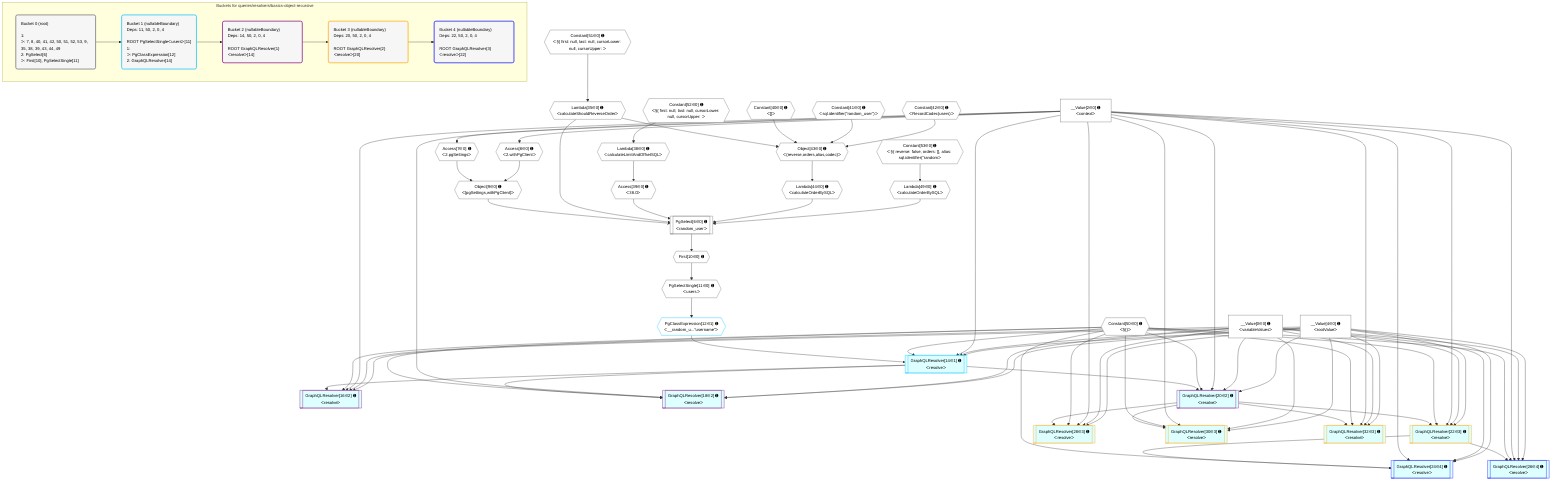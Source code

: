 %%{init: {'themeVariables': { 'fontSize': '12px'}}}%%
graph TD
    classDef path fill:#eee,stroke:#000,color:#000
    classDef plan fill:#fff,stroke-width:1px,color:#000
    classDef itemplan fill:#fff,stroke-width:2px,color:#000
    classDef unbatchedplan fill:#dff,stroke-width:1px,color:#000
    classDef sideeffectplan fill:#fcc,stroke-width:2px,color:#000
    classDef bucket fill:#f6f6f6,color:#000,stroke-width:2px,text-align:left


    %% plan dependencies
    PgSelect6[["PgSelect[6∈0] ➊<br />ᐸrandom_userᐳ"]]:::plan
    Object9{{"Object[9∈0] ➊<br />ᐸ{pgSettings,withPgClient}ᐳ"}}:::plan
    Lambda35{{"Lambda[35∈0] ➊<br />ᐸcalculateShouldReverseOrderᐳ"}}:::plan
    Access39{{"Access[39∈0] ➊<br />ᐸ38.0ᐳ"}}:::plan
    Lambda44{{"Lambda[44∈0] ➊<br />ᐸcalculateOrderBySQLᐳ"}}:::plan
    Lambda49{{"Lambda[49∈0] ➊<br />ᐸcalculateOrderBySQLᐳ"}}:::plan
    Object9 & Lambda35 & Access39 & Lambda44 & Lambda49 --> PgSelect6
    Object43{{"Object[43∈0] ➊<br />ᐸ{reverse,orders,alias,codec}ᐳ"}}:::plan
    Constant40{{"Constant[40∈0] ➊<br />ᐸ[]ᐳ"}}:::plan
    Constant41{{"Constant[41∈0] ➊<br />ᐸsql.identifier(”random_user”)ᐳ"}}:::plan
    Constant42{{"Constant[42∈0] ➊<br />ᐸRecordCodec(users)ᐳ"}}:::plan
    Lambda35 & Constant40 & Constant41 & Constant42 --> Object43
    Access7{{"Access[7∈0] ➊<br />ᐸ2.pgSettingsᐳ"}}:::plan
    Access8{{"Access[8∈0] ➊<br />ᐸ2.withPgClientᐳ"}}:::plan
    Access7 & Access8 --> Object9
    __Value2["__Value[2∈0] ➊<br />ᐸcontextᐳ"]:::plan
    __Value2 --> Access7
    __Value2 --> Access8
    First10{{"First[10∈0] ➊"}}:::plan
    PgSelect6 --> First10
    PgSelectSingle11{{"PgSelectSingle[11∈0] ➊<br />ᐸusersᐳ"}}:::plan
    First10 --> PgSelectSingle11
    Constant51{{"Constant[51∈0] ➊<br />ᐸ§{ first: null, last: null, cursorLower: null, cursorUpper: ᐳ"}}:::plan
    Constant51 --> Lambda35
    Lambda38{{"Lambda[38∈0] ➊<br />ᐸcalculateLimitAndOffsetSQLᐳ"}}:::plan
    Constant52{{"Constant[52∈0] ➊<br />ᐸ§{ first: null, last: null, cursorLower: null, cursorUpper: ᐳ"}}:::plan
    Constant52 --> Lambda38
    Lambda38 --> Access39
    Object43 --> Lambda44
    Constant53{{"Constant[53∈0] ➊<br />ᐸ§{ reverse: false, orders: [], alias: sql.identifier(”randomᐳ"}}:::plan
    Constant53 --> Lambda49
    __Value0["__Value[0∈0] ➊<br />ᐸvariableValuesᐳ"]:::plan
    __Value4["__Value[4∈0] ➊<br />ᐸrootValueᐳ"]:::plan
    Constant50{{"Constant[50∈0] ➊<br />ᐸ§{}ᐳ"}}:::plan
    GraphQLResolver14[["GraphQLResolver[14∈1] ➊<br />ᐸresolveᐳ"]]:::unbatchedplan
    PgClassExpression12{{"PgClassExpression[12∈1] ➊<br />ᐸ__random_u...”username”ᐳ"}}:::plan
    PgClassExpression12 & Constant50 & __Value2 & __Value0 & __Value4 --> GraphQLResolver14
    PgSelectSingle11 --> PgClassExpression12
    GraphQLResolver16[["GraphQLResolver[16∈2] ➊<br />ᐸresolveᐳ"]]:::unbatchedplan
    GraphQLResolver14 & Constant50 & __Value2 & __Value0 & __Value4 --> GraphQLResolver16
    GraphQLResolver18[["GraphQLResolver[18∈2] ➊<br />ᐸresolveᐳ"]]:::unbatchedplan
    GraphQLResolver14 & Constant50 & __Value2 & __Value0 & __Value4 --> GraphQLResolver18
    GraphQLResolver20[["GraphQLResolver[20∈2] ➊<br />ᐸresolveᐳ"]]:::unbatchedplan
    GraphQLResolver14 & Constant50 & __Value2 & __Value0 & __Value4 --> GraphQLResolver20
    GraphQLResolver22[["GraphQLResolver[22∈3] ➊<br />ᐸresolveᐳ"]]:::unbatchedplan
    GraphQLResolver20 & Constant50 & __Value2 & __Value0 & __Value4 --> GraphQLResolver22
    GraphQLResolver28[["GraphQLResolver[28∈3] ➊<br />ᐸresolveᐳ"]]:::unbatchedplan
    GraphQLResolver20 & Constant50 & __Value2 & __Value0 & __Value4 --> GraphQLResolver28
    GraphQLResolver30[["GraphQLResolver[30∈3] ➊<br />ᐸresolveᐳ"]]:::unbatchedplan
    GraphQLResolver20 & Constant50 & __Value2 & __Value0 & __Value4 --> GraphQLResolver30
    GraphQLResolver32[["GraphQLResolver[32∈3] ➊<br />ᐸresolveᐳ"]]:::unbatchedplan
    GraphQLResolver20 & Constant50 & __Value2 & __Value0 & __Value4 --> GraphQLResolver32
    GraphQLResolver24[["GraphQLResolver[24∈4] ➊<br />ᐸresolveᐳ"]]:::unbatchedplan
    GraphQLResolver22 & Constant50 & __Value2 & __Value0 & __Value4 --> GraphQLResolver24
    GraphQLResolver26[["GraphQLResolver[26∈4] ➊<br />ᐸresolveᐳ"]]:::unbatchedplan
    GraphQLResolver22 & Constant50 & __Value2 & __Value0 & __Value4 --> GraphQLResolver26

    %% define steps

    subgraph "Buckets for queries/resolvers/basics-object-recursive"
    Bucket0("Bucket 0 (root)<br /><br />1: <br />ᐳ: 7, 8, 40, 41, 42, 50, 51, 52, 53, 9, 35, 38, 39, 43, 44, 49<br />2: PgSelect[6]<br />ᐳ: First[10], PgSelectSingle[11]"):::bucket
    classDef bucket0 stroke:#696969
    class Bucket0,__Value0,__Value2,__Value4,PgSelect6,Access7,Access8,Object9,First10,PgSelectSingle11,Lambda35,Lambda38,Access39,Constant40,Constant41,Constant42,Object43,Lambda44,Lambda49,Constant50,Constant51,Constant52,Constant53 bucket0
    Bucket1("Bucket 1 (nullableBoundary)<br />Deps: 11, 50, 2, 0, 4<br /><br />ROOT PgSelectSingleᐸusersᐳ[11]<br />1: <br />ᐳ: PgClassExpression[12]<br />2: GraphQLResolver[14]"):::bucket
    classDef bucket1 stroke:#00bfff
    class Bucket1,PgClassExpression12,GraphQLResolver14 bucket1
    Bucket2("Bucket 2 (nullableBoundary)<br />Deps: 14, 50, 2, 0, 4<br /><br />ROOT GraphQLResolver{1}ᐸresolveᐳ[14]"):::bucket
    classDef bucket2 stroke:#7f007f
    class Bucket2,GraphQLResolver16,GraphQLResolver18,GraphQLResolver20 bucket2
    Bucket3("Bucket 3 (nullableBoundary)<br />Deps: 20, 50, 2, 0, 4<br /><br />ROOT GraphQLResolver{2}ᐸresolveᐳ[20]"):::bucket
    classDef bucket3 stroke:#ffa500
    class Bucket3,GraphQLResolver22,GraphQLResolver28,GraphQLResolver30,GraphQLResolver32 bucket3
    Bucket4("Bucket 4 (nullableBoundary)<br />Deps: 22, 50, 2, 0, 4<br /><br />ROOT GraphQLResolver{3}ᐸresolveᐳ[22]"):::bucket
    classDef bucket4 stroke:#0000ff
    class Bucket4,GraphQLResolver24,GraphQLResolver26 bucket4
    Bucket0 --> Bucket1
    Bucket1 --> Bucket2
    Bucket2 --> Bucket3
    Bucket3 --> Bucket4
    end